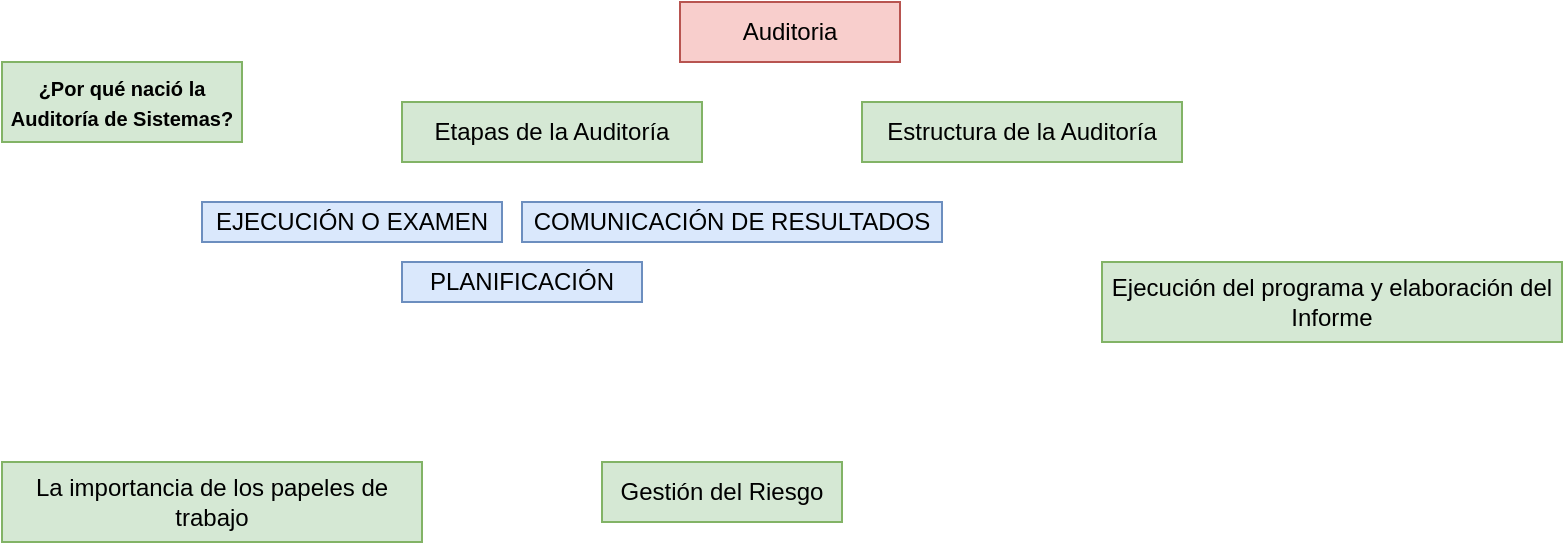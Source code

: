 <mxfile version="13.8.1" type="github">
  <diagram id="YVxtChNPSDXd9bMHDPXW" name="Page-1">
    <mxGraphModel dx="548" dy="784" grid="1" gridSize="10" guides="1" tooltips="1" connect="1" arrows="1" fold="1" page="1" pageScale="1" pageWidth="827" pageHeight="1169" math="0" shadow="0">
      <root>
        <mxCell id="0" />
        <mxCell id="1" parent="0" />
        <mxCell id="dwQDwPdK_Mq-OzkKrwxO-1" value="Auditoria" style="rounded=0;whiteSpace=wrap;html=1;fillColor=#f8cecc;strokeColor=#b85450;" vertex="1" parent="1">
          <mxGeometry x="359" y="10" width="110" height="30" as="geometry" />
        </mxCell>
        <mxCell id="dwQDwPdK_Mq-OzkKrwxO-3" value="&lt;font face=&quot;arial&quot;&gt;&lt;span style=&quot;font-size: 10px&quot;&gt;&lt;b&gt;¿Por qué nació la Auditoría de Sistemas?&lt;/b&gt;&lt;/span&gt;&lt;/font&gt;" style="rounded=0;whiteSpace=wrap;html=1;fillColor=#d5e8d4;strokeColor=#82b366;" vertex="1" parent="1">
          <mxGeometry x="20" y="40" width="120" height="40" as="geometry" />
        </mxCell>
        <mxCell id="dwQDwPdK_Mq-OzkKrwxO-4" value="Etapas de la Auditoría" style="rounded=0;whiteSpace=wrap;html=1;fillColor=#d5e8d4;strokeColor=#82b366;" vertex="1" parent="1">
          <mxGeometry x="220" y="60" width="150" height="30" as="geometry" />
        </mxCell>
        <mxCell id="dwQDwPdK_Mq-OzkKrwxO-5" value="EJECUCIÓN O EXAMEN" style="rounded=0;whiteSpace=wrap;html=1;fillColor=#dae8fc;strokeColor=#6c8ebf;" vertex="1" parent="1">
          <mxGeometry x="120" y="110" width="150" height="20" as="geometry" />
        </mxCell>
        <mxCell id="dwQDwPdK_Mq-OzkKrwxO-6" value="COMUNICACIÓN DE RESULTADOS" style="rounded=0;whiteSpace=wrap;html=1;fillColor=#dae8fc;strokeColor=#6c8ebf;" vertex="1" parent="1">
          <mxGeometry x="280" y="110" width="210" height="20" as="geometry" />
        </mxCell>
        <mxCell id="dwQDwPdK_Mq-OzkKrwxO-7" value="PLANIFICACIÓN" style="rounded=0;whiteSpace=wrap;html=1;fillColor=#dae8fc;strokeColor=#6c8ebf;" vertex="1" parent="1">
          <mxGeometry x="220" y="140" width="120" height="20" as="geometry" />
        </mxCell>
        <mxCell id="dwQDwPdK_Mq-OzkKrwxO-9" value="Estructura de la Auditoría" style="rounded=0;whiteSpace=wrap;html=1;fillColor=#d5e8d4;strokeColor=#82b366;" vertex="1" parent="1">
          <mxGeometry x="450" y="60" width="160" height="30" as="geometry" />
        </mxCell>
        <mxCell id="dwQDwPdK_Mq-OzkKrwxO-10" value="Ejecución del programa y elaboración del Informe" style="rounded=0;whiteSpace=wrap;html=1;fillColor=#d5e8d4;strokeColor=#82b366;" vertex="1" parent="1">
          <mxGeometry x="570" y="140" width="230" height="40" as="geometry" />
        </mxCell>
        <mxCell id="dwQDwPdK_Mq-OzkKrwxO-11" value="La importancia de los papeles de trabajo" style="rounded=0;whiteSpace=wrap;html=1;fillColor=#d5e8d4;strokeColor=#82b366;" vertex="1" parent="1">
          <mxGeometry x="20" y="240" width="210" height="40" as="geometry" />
        </mxCell>
        <mxCell id="dwQDwPdK_Mq-OzkKrwxO-12" value="Gestión del Riesgo" style="rounded=0;whiteSpace=wrap;html=1;fillColor=#d5e8d4;strokeColor=#82b366;" vertex="1" parent="1">
          <mxGeometry x="320" y="240" width="120" height="30" as="geometry" />
        </mxCell>
      </root>
    </mxGraphModel>
  </diagram>
</mxfile>
